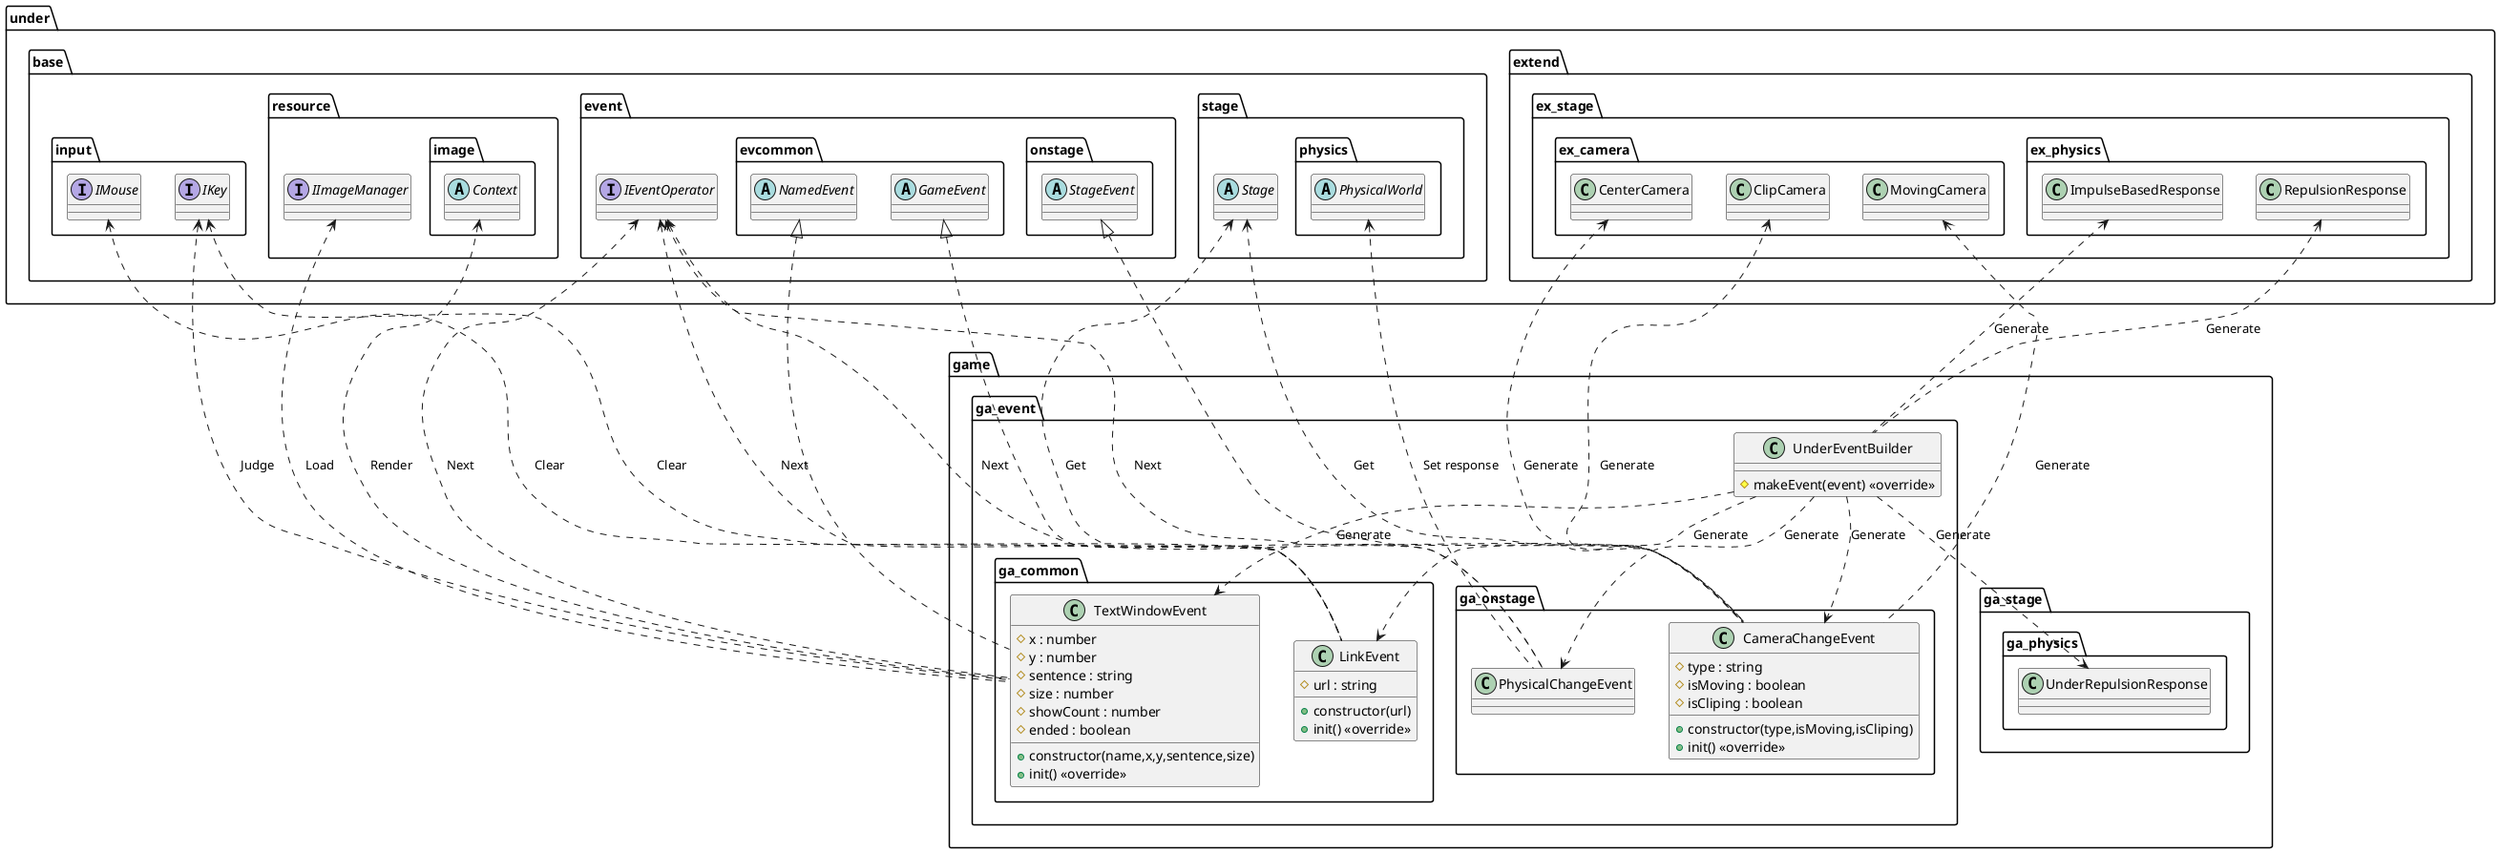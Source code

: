 @startuml EventGame

package game {
    package ga_event {
        class UnderEventBuilder {
            #makeEvent(event) <<override>>
        }
        package ga_common {
            class LinkEvent {
                +constructor(url)
                #url : string
                +init() <<override>>
            }
            class TextWindowEvent {
                +constructor(name,x,y,sentence,size)
                #x : number
                #y : number
                #sentence : string
                #size : number
                #showCount : number
                #ended : boolean
                +init() <<override>>
            }
        }
        package ga_onstage {
            class CameraChangeEvent {
                +constructor(type,isMoving,isCliping)
                #type : string
                #isMoving : boolean
                #isCliping : boolean
                +init() <<override>>
            }
            class PhysicalChangeEvent
        }
    }
}

package under {
    package base {
        package input {
            interface IKey
            interface IMouse
        }
        package resource {
            interface IImageManager
            package image {
                abstract Context
            }
        }
        package event {
            interface IEventOperator
            package evcommon {
                abstract GameEvent
                abstract NamedEvent
            }
            package onstage {
                abstract StageEvent
            }
        }
        package stage {
            abstract Stage
            package physics {
                abstract PhysicalWorld
            }
        }
    }
    package extend {
        package ex_stage {
            package ex_camera {
                class CenterCamera
                class ClipCamera
                class MovingCamera
            }
            package ex_physics {
                class RepulsionResponse
                class ImpulseBasedResponse
            }
        }
    }
}

package game {
    package ga_stage {
        package ga_physics {
            class UnderRepulsionResponse
        }
    }
}

UnderEventBuilder ..> LinkEvent : Generate
UnderEventBuilder ..> TextWindowEvent : Generate
UnderEventBuilder ..> PhysicalChangeEvent : Generate
UnderEventBuilder ..> CameraChangeEvent : Generate
UnderEventBuilder ..> UnderRepulsionResponse  : Generate
RepulsionResponse <.. UnderEventBuilder : Generate
ImpulseBasedResponse <.. UnderEventBuilder : Generate

IKey <.. LinkEvent : Clear
IMouse <.. LinkEvent : Clear
IEventOperator <.. LinkEvent : Next
IKey <.. TextWindowEvent : Judge
IEventOperator <.. TextWindowEvent : Next
IImageManager <.. TextWindowEvent : Load
Context <.. TextWindowEvent : Render
Stage <.. CameraChangeEvent : Get
CenterCamera <.. CameraChangeEvent : Generate
ClipCamera <.. CameraChangeEvent : Generate
MovingCamera <.. CameraChangeEvent : Generate
IEventOperator <.. CameraChangeEvent : Next
Stage <.. PhysicalChangeEvent : Get
PhysicalWorld <.. PhysicalChangeEvent : Set response
IEventOperator <.. PhysicalChangeEvent : Next


GameEvent <|.. LinkEvent
NamedEvent <|.. TextWindowEvent
StageEvent <|.. CameraChangeEvent

@enduml
